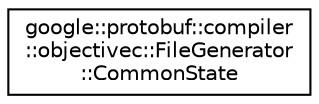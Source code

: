 digraph "类继承关系图"
{
 // LATEX_PDF_SIZE
  edge [fontname="Helvetica",fontsize="10",labelfontname="Helvetica",labelfontsize="10"];
  node [fontname="Helvetica",fontsize="10",shape=record];
  rankdir="LR";
  Node0 [label="google::protobuf::compiler\l::objectivec::FileGenerator\l::CommonState",height=0.2,width=0.4,color="black", fillcolor="white", style="filled",URL="$structgoogle_1_1protobuf_1_1compiler_1_1objectivec_1_1FileGenerator_1_1CommonState.html",tooltip=" "];
}
